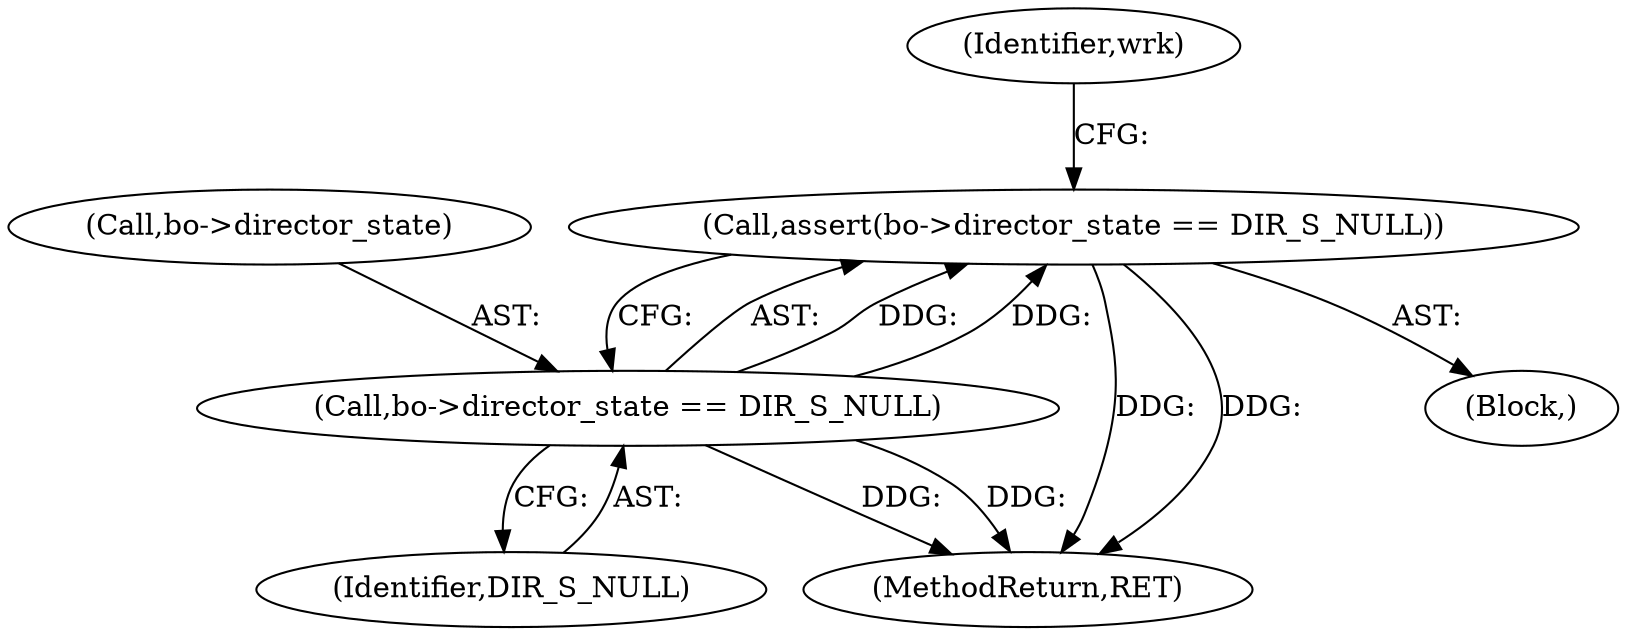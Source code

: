 digraph "0_varnish-cache_176f8a075a963ffbfa56f1c460c15f6a1a6af5a7@API" {
"1000130" [label="(Call,assert(bo->director_state == DIR_S_NULL))"];
"1000131" [label="(Call,bo->director_state == DIR_S_NULL)"];
"1000130" [label="(Call,assert(bo->director_state == DIR_S_NULL))"];
"1000132" [label="(Call,bo->director_state)"];
"1000135" [label="(Identifier,DIR_S_NULL)"];
"1000131" [label="(Call,bo->director_state == DIR_S_NULL)"];
"1000139" [label="(Identifier,wrk)"];
"1000104" [label="(Block,)"];
"1000463" [label="(MethodReturn,RET)"];
"1000130" -> "1000104"  [label="AST: "];
"1000130" -> "1000131"  [label="CFG: "];
"1000131" -> "1000130"  [label="AST: "];
"1000139" -> "1000130"  [label="CFG: "];
"1000130" -> "1000463"  [label="DDG: "];
"1000130" -> "1000463"  [label="DDG: "];
"1000131" -> "1000130"  [label="DDG: "];
"1000131" -> "1000130"  [label="DDG: "];
"1000131" -> "1000135"  [label="CFG: "];
"1000132" -> "1000131"  [label="AST: "];
"1000135" -> "1000131"  [label="AST: "];
"1000131" -> "1000463"  [label="DDG: "];
"1000131" -> "1000463"  [label="DDG: "];
}
